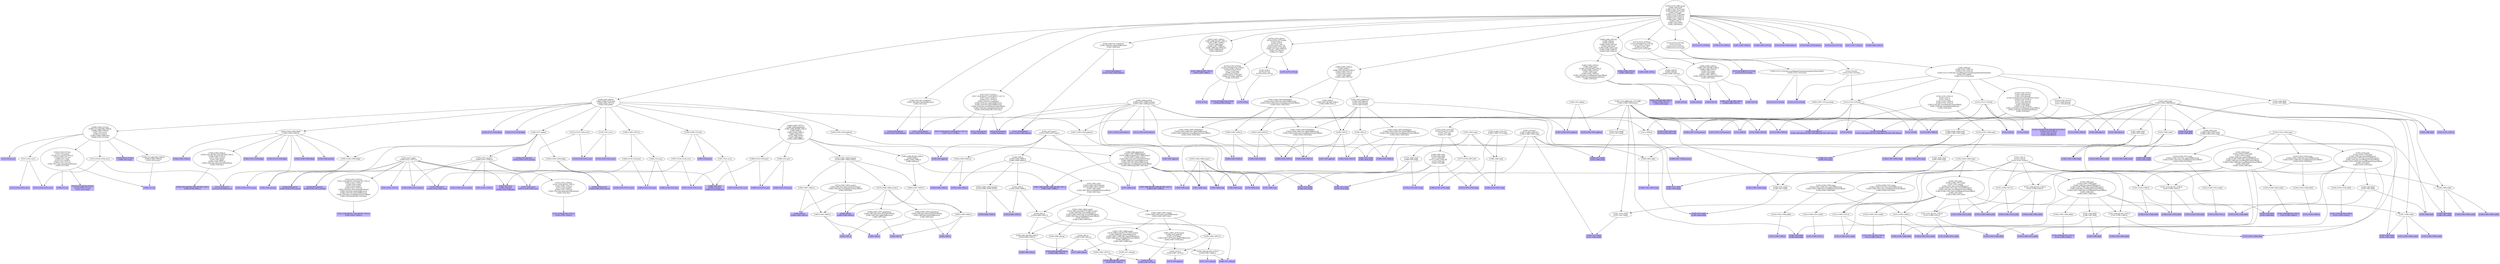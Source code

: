 digraph { 
1240 [shape=box,style=filled,color=".7 .3 1.0",label="[1551,1552,i][1551,1551,i]\n[1551,(1551,1552),i]"];
1241 [label="[1551,(1551,1554),i]\n[1551,1552,i][1551,1551,i]\n[1551,(1551,1552),i]\n[1271,1552,work2]\n[1264,(1551,1552),n]\n[1262,1552,this.alternativeNewPoint]\n[1262,1552,this]"];
1242 [shape=box,style=filled,color=".7 .3 1.0",label="[1540,1541,i][1540,1542,i][1540,1540,i]\n[1540,(1540,1541),i]"];
1243 [label="[1540,(1540,1544),i]\n[1540,1541,i][1540,1542,i][1540,1540,i]\n[1540,(1540,1541),i]\n[1271,1542,work2]\n[1267,1541,glag]\n[1264,(1540,1541),n]\n[1262,1542,this.alternativeNewPoint]\n[1262,1542,this]"];
1244 [shape=box,style=filled,color=".7 .3 1.0",label="[1521,1522,i][1521,1523,i][1521,1521,i]\n[1521,(1521,1522),i]"];
1245 [label="[1521,(1521,1527),i]\n[1521,1522,i][1521,1523,i][1521,1521,i]\n[1521,(1521,1522),i]\n[1520,1522,scale]\n[1270,1522,work1]\n[1264,(1521,1522),n]\n[1262,1523,this.alternativeNewPoint]\n[1262,1523,this.upperDifference]\n[1262,1523,this.lowerDifference]\n[1262,1522,this.trustRegionCenterOffset]\n[1262,1522,this][1262,1523,this]"];
1246 [shape=box,style=filled,color=".7 .3 1.0",label="[1508,1511,k]"];
1247 [shape=box,style=filled,color=".7 .3 1.0",label="[1510,1511,j][1510,1510,j]\n[1510,(1510,1511),j]\n[1511,1511,tmp]"];
1248 [shape=box,style=filled,color=".7 .3 1.0",label="[1508,1511,k]"];
1249 [label="[1510,(1510,1513),j]\n[1511,1513,tmp]\n[1510,1511,j][1510,1510,j]\n[1510,(1510,1511),j]\n[1509,1511,tmp]\n[1270,1511,work1]\n[1264,(1510,1511),n]\n[1262,1511,this.interpolationPoints]\n[1262,1511,this]"];
1250 [shape=box,style=filled,color=".7 .3 1.0",label="[1485,1497,i]"];
1251 [shape=box,style=filled,color=".7 .3 1.0",label="[1485,1497,i]"];
1252 [label="[1486,(1494,1497),glagValue]\n[1262,1497,this.alternativeNewPoint]\n[1262,1497,this.upperDifference]\n[1262,1497,this]"];
1253 [shape=box,style=filled,color=".7 .3 1.0",label="[1485,1495,i]"];
1254 [shape=box,style=filled,color=".7 .3 1.0",label="[1485,1495,i]"];
1255 [label="[1486,(1494,1495),glagValue]\n[1262,1495,this.alternativeNewPoint]\n[1262,1495,this.lowerDifference]\n[1262,1495,this]"];
1256 [shape=box,style=filled,color=".7 .3 1.0",label="[1485,1493,i]\n[1485,(1492,1493),i]"];
1257 [shape=box,style=filled,color=".7 .3 1.0",label="[1485,1493,i]\n[1485,(1492,1493),i]"];
1258 [label="[1270,(1492,1493),work1]\n[1262,1493,this.alternativeNewPoint]\n[1262,1493,this.trustRegionCenterOffset]\n[1262,1493,this]"];
1259 [shape=box,style=filled,color=".7 .3 1.0",label="[1308,1488,step]"];
1260 [shape=box,style=filled,color=".7 .3 1.0",label="[1361,1488,step]"];
1261 [shape=box,style=filled,color=".7 .3 1.0",label="[1369,1488,step]"];
1262 [shape=box,style=filled,color=".7 .3 1.0",label="[1379,1488,step]"];
1263 [shape=box,style=filled,color=".7 .3 1.0",label="[1391,1488,step]"];
1264 [shape=box,style=filled,color=".7 .3 1.0",label="[1396,1488,step]"];
1265 [shape=box,style=filled,color=".7 .3 1.0",label="[1457,1488,step]"];
1266 [shape=box,style=filled,color=".7 .3 1.0",label="[1485,1488,i][1485,1489,i][1485,1491,i]\n[1485,(1487,1488),i]"];
1267 [shape=box,style=filled,color=".7 .3 1.0",label="[1485,1488,i][1485,1489,i][1485,1491,i]\n[1485,(1487,1488),i]"];
1268 [label="[1486,1488,glagValue]\n[1433,(1487,1488),bigstp]\n[1270,1488,work1][1270,1489,work1]\n[1270,(1487,1488),work1]\n[1262,1491,this.alternativeNewPoint]\n[1262,1489,this.upperDifference]\n[1262,1491,this.lowerDifference]\n[1262,1489,this.trustRegionCenterOffset]\n[1262,1489,this][1262,1491,this]"];
1269 [shape=box,style=filled,color=".7 .3 1.0",label="[1459,1463,i][1459,1465,i]\n[1459,(1462,1463),i]"];
1270 [label="[1438,1466,wfixsq]"];
1271 [shape=box,style=filled,color=".7 .3 1.0",label="[1466,1471,wfixsq]"];
1272 [shape=box,style=filled,color=".7 .3 1.0",label="[1466,1466,wfixsq]"];
1273 [shape=box,style=filled,color=".7 .3 1.0",label="[1471,1466,wfixsq]"];
1274 [label="[1459,1463,i][1459,1465,i]\n[1459,(1462,1463),i]"];
1275 [label="[1461,(1462,1463),tmp2]\n[1270,1463,work1][1270,1465,work1]\n[1262,1463,this.lowerDifference]\n[1262,(1462,1463),this.lowerDifference]\n[1262,1463,this.trustRegionCenterOffset]\n[1262,1463,this]\n[1262,(1462,1463),this]"];
1276 [shape=box,style=filled,color=".7 .3 1.0",label="[1459,1468,i][1459,1470,i]\n[1459,(1467,1468),i]"];
1277 [label="[1438,1471,wfixsq]"];
1278 [shape=box,style=filled,color=".7 .3 1.0",label="[1471,1471,wfixsq]"];
1279 [label="[1459,1468,i][1459,1470,i]\n[1459,(1467,1468),i]"];
1280 [label="[1461,(1467,1468),tmp2]\n[1270,1468,work1][1270,1470,work1]\n[1262,1468,this.upperDifference]\n[1262,(1467,1468),this.upperDifference]\n[1262,1468,this.trustRegionCenterOffset]\n[1262,1468,this]\n[1262,(1467,1468),this]"];
1281 [shape=box,style=filled,color=".7 .3 1.0",label="[1459,1474,i]\n[1459,(1467,1474),i]"];
1282 [shape=box,style=filled,color=".7 .3 1.0",label="[1475,1475,ggfree]"];
1283 [label="[1459,1474,i]\n[1459,(1467,1474),i]"];
1284 [label="[1461,(1467,1474),tmp2]\n[1458,1475,ggfree]\n[1267,1474,glag]\n[1262,(1467,1474),this.upperDifference]\n[1262,(1467,1474),this]"];
1285 [label="[1459,(1462,1467),i]"];
1286 [label="[1459,(1462,1467),i]"];
1287 [label="[1461,(1462,1467),tmp2]\n[1262,(1462,1467),this.lowerDifference]\n[1262,(1462,1467),this]"];
1288 [label="[1459,1461,i]\n[1459,(1460,1461),i]"];
1289 [label="[1459,1461,i]\n[1459,(1460,1461),i]"];
1290 [label="[1457,1461,step]\n[1433,(1460,1461),bigstp]\n[1270,(1460,1461),work1]\n[1267,1461,glag]\n[1262,1461,this.trustRegionCenterOffset]\n[1262,1461,this]"];
1291 [shape=box,style=filled,color=".7 .3 1.0",label="[1440,(1443,1445),i]"];
1292 [shape=box,style=filled,color=".7 .3 1.0",label="[1440,(1443,1445),i]"];
1293 [label="[1441,(1443,1445),glagValue]\n[1262,(1443,1445),this.upperDifference]\n[1262,(1443,1445),this.trustRegionCenterOffset]\n[1262,(1443,1445),this]"];
1294 [shape=box,style=filled,color=".7 .3 1.0",label="[1440,(1443,1440),i]"];
1295 [shape=box,style=filled,color=".7 .3 1.0",label="[1440,(1443,1440),i]"];
1296 [label="[1441,(1443,1440),glagValue]\n[1262,(1443,1440),this.upperDifference]\n[1262,(1443,1440),this.trustRegionCenterOffset]\n[1262,(1443,1440),this]"];
1297 [label="[1440,(1443,1443),i]"];
1298 [label="[1440,(1443,1443),i]"];
1299 [label="[1441,(1443,1443),glagValue]\n[1262,(1443,1443),this.lowerDifference]\n[1262,(1443,1443),this.trustRegionCenterOffset]\n[1262,(1443,1443),this]"];
1300 [shape=box,style=filled,color=".7 .3 1.0",label="[1440,(1443,1445),i]"];
1301 [shape=box,style=filled,color=".7 .3 1.0",label="[1440,(1443,1445),i]"];
1302 [label="[1441,(1443,1445),glagValue]\n[1262,(1443,1445),this.lowerDifference]\n[1262,(1443,1445),this.trustRegionCenterOffset]\n[1262,(1443,1445),this]"];
1303 [shape=box,style=filled,color=".7 .3 1.0",label="[1310,1426,ibdsav]\n[1310,(1425,1426),ibdsav]"];
1304 [shape=box,style=filled,color=".7 .3 1.0",label="[1411,1426,ibdsav]\n[1411,(1425,1426),ibdsav]"];
1305 [label="[1262,1426,this.newPoint]\n[1262,1426,this.upperDifference]\n[1262,1426,this]"];
1306 [shape=box,style=filled,color=".7 .3 1.0",label="[1310,1423,ibdsav]\n[1310,(1422,1423),ibdsav]"];
1307 [shape=box,style=filled,color=".7 .3 1.0",label="[1411,1423,ibdsav]\n[1411,(1422,1423),ibdsav]"];
1308 [label="[1262,1423,this.newPoint]\n[1262,1423,this.lowerDifference]\n[1262,1423,this]"];
1309 [shape=box,style=filled,color=".7 .3 1.0",label="[1311,1418,stpsav]\n[1309,1418,ksav]"];
1310 [shape=box,style=filled,color=".7 .3 1.0",label="[1410,1418,stpsav]\n[1409,1418,ksav]"];
1311 [shape=box,style=filled,color=".7 .3 1.0",label="[1417,1418,i][1417,1419,i][1417,1417,i]\n[1417,(1417,1418),i]"];
1312 [label="[1417,(1417,1422),i]\n[1417,1418,i][1417,1419,i][1417,1417,i]\n[1417,(1417,1418),i]\n[1264,(1417,1418),n]\n[1262,1419,this.newPoint]\n[1262,1419,this.upperDifference]\n[1262,1419,this.lowerDifference]\n[1262,1418,this.trustRegionCenterOffset]\n[1262,1418,this.interpolationPoints]\n[1262,1418,this][1262,1419,this]"];
1313 [shape=box,style=filled,color=".7 .3 1.0",label="[1312,(1313,1314),k]"];
1314 [shape=box,style=filled,color=".7 .3 1.0",label="[1312,(1313,1314),k]"];
1315 [label="[1262,(1313,1314),this.trustRegionCenterInterpolationPointIndex]\n[1262,(1313,1314),this]"];
1316 [shape=box,style=filled,color=".7 .3 1.0",label="[1331,1346,i][1331,1347,i]\n[1331,(1345,1346),i]"];
1317 [label="[1324,(1345,1346),slbd]"];
1318 [shape=box,style=filled,color=".7 .3 1.0",label="[1335,(1345,1346),slbd]"];
1319 [shape=box,style=filled,color=".7 .3 1.0",label="[1346,1388,slbd]"];
1320 [shape=box,style=filled,color=".7 .3 1.0",label="[1346,1374,slbd]\n[1346,1366,slbd]"];
1321 [label="[1347,1362,ilbd]\n[1346,1361,slbd]"];
1322 [shape=box,style=filled,color=".7 .3 1.0",label="[1346,(1345,1346),slbd]"];
1323 [shape=box,style=filled,color=".7 .3 1.0",label="[1346,(1345,1349),slbd]"];
1324 [shape=box,style=filled,color=".7 .3 1.0",label="[1346,(1334,1335),slbd]"];
1325 [shape=box,style=filled,color=".7 .3 1.0",label="[1346,(1334,1338),slbd]"];
1326 [label="[1331,1346,i][1331,1347,i]\n[1331,(1345,1346),i]"];
1327 [label="[1332,1346,tmp]\n[1332,(1345,1346),tmp]\n[1262,1346,this.upperDifference]\n[1262,(1345,1346),this.upperDifference]\n[1262,1346,this.trustRegionCenterOffset]\n[1262,(1345,1346),this.trustRegionCenterOffset]\n[1262,1346,this]\n[1262,(1345,1346),this]"];
1328 [shape=box,style=filled,color=".7 .3 1.0",label="[1331,(1345,1349),i]"];
1329 [label="[1324,(1345,1349),slbd]"];
1330 [shape=box,style=filled,color=".7 .3 1.0",label="[1335,(1345,1349),slbd]"];
1331 [label="[1331,(1345,1349),i]"];
1332 [label="[1332,(1345,1349),tmp]\n[1262,(1345,1349),this.upperDifference]\n[1262,(1345,1349),this.trustRegionCenterOffset]\n[1262,(1345,1349),this]"];
1333 [shape=box,style=filled,color=".7 .3 1.0",label="[1331,1351,i][1331,1353,i]\n[1331,(1349,1351),i]"];
1334 [label="[1323,(1349,1351),subd]"];
1335 [shape=box,style=filled,color=".7 .3 1.0",label="[1340,(1349,1351),subd]"];
1336 [shape=box,style=filled,color=".7 .3 1.0",label="[1351,(1395,1395),subd]"];
1337 [shape=box,style=filled,color=".7 .3 1.0",label="[1351,(1395,1400),subd]"];
1338 [shape=box,style=filled,color=".7 .3 1.0",label="[1353,1393,iubd]\n[1351,1391,subd]"];
1339 [label="[1351,1389,subd]"];
1340 [shape=box,style=filled,color=".7 .3 1.0",label="[1353,1371,iubd]\n[1351,1369,subd]"];
1341 [label="[1351,1375,subd]\n[1351,1367,subd]"];
1342 [shape=box,style=filled,color=".7 .3 1.0",label="[1351,(1349,1351),subd]"];
1343 [shape=box,style=filled,color=".7 .3 1.0",label="[1351,(1349,1331),subd]"];
1344 [shape=box,style=filled,color=".7 .3 1.0",label="[1351,(1338,1340),subd]"];
1345 [shape=box,style=filled,color=".7 .3 1.0",label="[1351,(1338,1331),subd]"];
1346 [label="[1331,1351,i][1331,1353,i]\n[1331,(1349,1351),i]"];
1347 [label="[1332,1351,tmp]\n[1332,(1349,1351),tmp]\n[1327,1351,sumin]\n[1262,1351,this.lowerDifference]\n[1262,(1349,1351),this.lowerDifference]\n[1262,1351,this.trustRegionCenterOffset]\n[1262,(1349,1351),this.trustRegionCenterOffset]\n[1262,1351,this]\n[1262,(1349,1351),this]"];
1348 [shape=box,style=filled,color=".7 .3 1.0",label="[1331,(1349,1331),i]"];
1349 [label="[1323,(1349,1331),subd]"];
1350 [shape=box,style=filled,color=".7 .3 1.0",label="[1340,(1349,1331),subd]"];
1351 [label="[1331,(1349,1331),i]"];
1352 [label="[1332,(1349,1331),tmp]\n[1262,(1349,1331),this.lowerDifference]\n[1262,(1349,1331),this.trustRegionCenterOffset]\n[1262,(1349,1331),this]"];
1353 [shape=box,style=filled,color=".7 .3 1.0",label="[1331,1335,i][1331,1336,i]\n[1331,(1334,1335),i]"];
1354 [label="[1324,(1334,1335),slbd]"];
1355 [shape=box,style=filled,color=".7 .3 1.0",label="[1335,1388,slbd]"];
1356 [shape=box,style=filled,color=".7 .3 1.0",label="[1335,1374,slbd]\n[1335,1366,slbd]"];
1357 [label="[1336,1362,ilbd]\n[1335,1361,slbd]"];
1358 [shape=box,style=filled,color=".7 .3 1.0",label="[1335,(1334,1335),slbd]"];
1359 [shape=box,style=filled,color=".7 .3 1.0",label="[1335,(1334,1338),slbd]"];
1360 [label="[1331,1335,i][1331,1336,i]\n[1331,(1334,1335),i]"];
1361 [label="[1332,1335,tmp]\n[1332,(1334,1335),tmp]\n[1262,1335,this.lowerDifference]\n[1262,(1334,1335),this.lowerDifference]\n[1262,1335,this.trustRegionCenterOffset]\n[1262,(1334,1335),this.trustRegionCenterOffset]\n[1262,1335,this]\n[1262,(1334,1335),this]"];
1362 [shape=box,style=filled,color=".7 .3 1.0",label="[1331,(1334,1338),i]"];
1363 [label="[1324,(1334,1338),slbd]"];
1364 [label="[1331,(1334,1338),i]"];
1365 [label="[1332,(1334,1338),tmp]\n[1262,(1334,1338),this.lowerDifference]\n[1262,(1334,1338),this.trustRegionCenterOffset]\n[1262,(1334,1338),this]"];
1366 [shape=box,style=filled,color=".7 .3 1.0",label="[1331,1340,i][1331,1342,i]\n[1331,(1338,1340),i]"];
1367 [label="[1323,(1338,1340),subd]"];
1368 [shape=box,style=filled,color=".7 .3 1.0",label="[1340,(1395,1395),subd]"];
1369 [shape=box,style=filled,color=".7 .3 1.0",label="[1340,(1395,1400),subd]"];
1370 [shape=box,style=filled,color=".7 .3 1.0",label="[1342,1393,iubd]\n[1340,1391,subd]"];
1371 [label="[1340,1389,subd]"];
1372 [shape=box,style=filled,color=".7 .3 1.0",label="[1342,1371,iubd]\n[1340,1369,subd]"];
1373 [label="[1340,1375,subd]\n[1340,1367,subd]"];
1374 [shape=box,style=filled,color=".7 .3 1.0",label="[1340,(1338,1340),subd]"];
1375 [shape=box,style=filled,color=".7 .3 1.0",label="[1340,(1338,1331),subd]"];
1376 [label="[1331,1340,i][1331,1342,i]\n[1331,(1338,1340),i]"];
1377 [label="[1332,1340,tmp]\n[1332,(1338,1340),tmp]\n[1327,1340,sumin]\n[1262,1340,this.upperDifference]\n[1262,(1338,1340),this.upperDifference]\n[1262,1340,this.trustRegionCenterOffset]\n[1262,(1338,1340),this.trustRegionCenterOffset]\n[1262,1340,this]\n[1262,(1338,1340),this]"];
1378 [shape=box,style=filled,color=".7 .3 1.0",label="[1331,(1338,1331),i]"];
1379 [label="[1323,(1338,1331),subd]"];
1380 [label="[1331,(1338,1331),i]"];
1381 [label="[1332,(1338,1331),tmp]\n[1262,(1338,1331),this.upperDifference]\n[1262,(1338,1331),this.trustRegionCenterOffset]\n[1262,(1338,1331),this]"];
1382 [shape=box,style=filled,color=".7 .3 1.0",label="[1312,1332,k]"];
1383 [label="[1332,(1333,1334),tmp]"];
1384 [label="[1332,(1344,1345),tmp]"];
1385 [shape=box,style=filled,color=".7 .3 1.0",label="[1332,(1344,1331),tmp]"];
1386 [label="[1332,(1333,1344),tmp]"];
1387 [label="[1331,1331,i]\n[1331,1332,i]\n[1331,(1331,1332),i]"];
1388 [shape=box,style=filled,color=".7 .3 1.0",label="[1312,1332,k]"];
1389 [label="[1331,(1331,1361),i]\n[1331,1331,i]\n[1331,1332,i]\n[1331,(1331,1332),i]\n[1264,(1331,1332),n]\n[1262,1332,this.trustRegionCenterOffset]\n[1262,1332,this.interpolationPoints]\n[1262,1332,this]"];
1390 [shape=box,style=filled,color=".7 .3 1.0",label="[1312,1319,k]"];
1391 [shape=box,style=filled,color=".7 .3 1.0",label="[1320,1400,dderiv]"];
1392 [shape=box,style=filled,color=".7 .3 1.0",label="[1320,1373,dderiv]\n[1320,1365,dderiv][1320,1366,dderiv][1320,1367,dderiv]"];
1393 [shape=box,style=filled,color=".7 .3 1.0",label="[1318,1319,i][1318,1320,i][1318,1318,i]\n[1318,(1318,1319),i]\n[1321,1321,distsq]\n[1320,1320,dderiv]"];
1394 [shape=box,style=filled,color=".7 .3 1.0",label="[1312,1319,k]"];
1395 [label="[1318,(1318,1323),i]\n[1321,1405,distsq]\n[1321,1323,distsq]\n[1318,1319,i][1318,1320,i][1318,1318,i]\n[1318,(1318,1319),i]\n[1317,1321,distsq]\n[1316,1320,dderiv]\n[1267,1320,glag]\n[1264,(1318,1319),n]\n[1262,1319,this.trustRegionCenterOffset]\n[1262,1319,this.interpolationPoints]\n[1262,1319,this]"];
1396 [shape=box,style=filled,color=".7 .3 1.0",label="[1312,(1364,1365),k]"];
1397 [shape=box,style=filled,color=".7 .3 1.0",label="[1316,1373,dderiv]\n[1316,1365,dderiv][1316,1366,dderiv][1316,1367,dderiv]"];
1398 [shape=box,style=filled,color=".7 .3 1.0",label="[1326,1371,iubd]\n[1323,1369,subd]"];
1399 [label="[1323,1375,subd]\n[1323,1367,subd]"];
1400 [shape=box,style=filled,color=".7 .3 1.0",label="[1324,1374,slbd]\n[1324,1366,slbd]"];
1401 [shape=box,style=filled,color=".7 .3 1.0",label="[1366,(1378,1379),vlag]"];
1402 [shape=box,style=filled,color=".7 .3 1.0",label="[1370,(1378,1379),vlag]"];
1403 [shape=box,style=filled,color=".7 .3 1.0",label="[1381,1411,isbd]\n[1379,1410,step]"];
1404 [label="[1380,1406,vlag]\n[1379,1405,step]\n[1377,1380,d5]\n[1377,(1378,1379),d5]\n[1373,1379,d2]\n[1365,1379,diff]"];
1405 [shape=box,style=filled,color=".7 .3 1.0",label="[1366,(1378,1387),vlag]"];
1406 [shape=box,style=filled,color=".7 .3 1.0",label="[1370,(1378,1387),vlag]"];
1407 [label="[1377,(1378,1387),d5]"];
1408 [label="[1375,(1376,1377),d4]\n[1374,(1376,1377),d3]\n[1373,1377,d2]\n[1365,1377,diff]"];
1409 [shape=box,style=filled,color=".7 .3 1.0",label="[1371,1411,isbd]\n[1369,1410,step]"];
1410 [label="[1370,1406,vlag]\n[1369,1405,step]"];
1411 [label="[1367,1370,d1]\n[1367,(1368,1369),d1]\n[1366,(1368,1369),vlag]"];
1412 [label="[1366,1406,vlag]"];
1413 [label="[1367,(1368,1373),d1]\n[1366,(1368,1373),vlag]"];
1414 [shape=box,style=filled,color=".7 .3 1.0",label="[1375,(1376,1387),d4]\n[1374,(1376,1387),d3]"];
1415 [shape=box,style=filled,color=".7 .3 1.0",label="[1312,(1364,1365),k]"];
1416 [label="[1365,1374,diff][1365,1375,diff]\n[1262,(1364,1365),knew]"];
1417 [shape=box,style=filled,color=".7 .3 1.0",label="[1312,(1364,1388),k]"];
1418 [shape=box,style=filled,color=".7 .3 1.0",label="[1316,1400,dderiv]"];
1419 [shape=box,style=filled,color=".7 .3 1.0",label="[1323,(1395,1395),subd]"];
1420 [shape=box,style=filled,color=".7 .3 1.0",label="[1323,(1395,1400),subd]"];
1421 [shape=box,style=filled,color=".7 .3 1.0",label="[1326,1393,iubd]\n[1323,1391,subd]"];
1422 [label="[1323,1389,subd]"];
1423 [shape=box,style=filled,color=".7 .3 1.0",label="[1324,1388,slbd]"];
1424 [shape=box,style=filled,color=".7 .3 1.0",label="[1393,1411,isbd]\n[1391,1410,step]"];
1425 [shape=box,style=filled,color=".7 .3 1.0",label="[1392,(1395,1400),vlag]"];
1426 [label="[1392,1400,vlag]\n[1391,1405,step]"];
1427 [shape=box,style=filled,color=".7 .3 1.0",label="[1392,(1395,1396),vlag]"];
1428 [label="[1389,1392,tmp]\n[1389,(1390,1391),tmp]\n[1388,(1390,1391),vlag]"];
1429 [shape=box,style=filled,color=".7 .3 1.0",label="[1388,(1395,1400),vlag]"];
1430 [label="[1388,1400,vlag]"];
1431 [shape=box,style=filled,color=".7 .3 1.0",label="[1388,(1395,1396),vlag]"];
1432 [label="[1389,(1390,1395),tmp]\n[1388,(1390,1395),vlag]"];
1433 [shape=box,style=filled,color=".7 .3 1.0",label="[1398,1411,isbd]\n[1396,1410,step]"];
1434 [label="[1397,1400,vlag]\n[1396,1405,step]"];
1435 [shape=box,style=filled,color=".7 .3 1.0",label="[1312,(1364,1388),k]"];
1436 [label="[1400,1406,vlag]\n[1262,(1364,1388),knew]"];
1437 [shape=box,style=filled,color=".7 .3 1.0",label="[1312,1409,k]"];
1438 [shape=box,style=filled,color=".7 .3 1.0",label="[1362,1411,isbd]\n[1361,1410,step]"];
1439 [shape=box,style=filled,color=".7 .3 1.0",label="[1408,(1407,1408),presav]"];
1440 [shape=box,style=filled,color=".7 .3 1.0",label="[1408,(1407,1312),presav]"];
1441 [shape=box,style=filled,color=".7 .3 1.0",label="[1411,(1422,1425),ibdsav]"];
1442 [shape=box,style=filled,color=".7 .3 1.0",label="[1411,(1425,1433),ibdsav]"];
1443 [label="[1312,1409,k]"];
1444 [label="[1406,1408,predsq]\n[1406,(1407,1408),predsq]\n[1307,(1407,1408),presav]"];
1445 [shape=box,style=filled,color=".7 .3 1.0",label="[1307,(1407,1312),presav]"];
1446 [label="[1312,(1313,1316),k]"];
1447 [label="[1318,(1318,1323),i]\n[1317,1405,distsq]\n[1317,1323,distsq]"];
1448 [shape=box,style=filled,color=".7 .3 1.0",label="[1331,(1331,1361),i]"];
1449 [label="[1325,1362,ilbd]\n[1324,1361,slbd]"];
1450 [label="[1361,1405,step]"];
1451 [label="[1406,(1407,1312),predsq]"];
1452 [label="[1312,(1313,1316),k]"];
1453 [label="[1283,1406,ha]\n[1264,(1331,1361),n]\n[1264,(1318,1323),n]\n[1262,(1313,1316),this.trustRegionCenterInterpolationPointIndex]\n[1262,1323,adelt]\n[1262,(1313,1316),this]"];
1454 [shape=box,style=filled,color=".7 .3 1.0",label="[1290,1297,k]"];
1455 [shape=box,style=filled,color=".7 .3 1.0",label="[1296,1297,i][1296,1296,i]\n[1296,(1296,1297),i]"];
1456 [shape=box,style=filled,color=".7 .3 1.0",label="[1290,1297,k]"];
1457 [label="[1296,(1296,1290),i]\n[1296,1297,i][1296,1296,i]\n[1296,(1296,1297),i]\n[1295,1297,tmp]\n[1267,1297,glag]\n[1264,(1296,1297),n]\n[1262,1297,this.interpolationPoints]\n[1262,1297,this]"];
1458 [shape=box,style=filled,color=".7 .3 1.0",label="[1290,1293,k]"];
1459 [shape=box,style=filled,color=".7 .3 1.0",label="[1292,1293,j][1292,1292,j]\n[1292,(1292,1293),j]\n[1293,1293,tmp]"];
1460 [shape=box,style=filled,color=".7 .3 1.0",label="[1290,1293,k]"];
1461 [label="[1292,(1292,1295),j]\n[1293,1295,tmp]\n[1292,1293,j][1292,1292,j]\n[1292,(1292,1293),j]\n[1291,1293,tmp]\n[1264,(1292,1293),n]\n[1262,1293,this.trustRegionCenterOffset]\n[1262,1293,this.interpolationPoints]\n[1262,1293,this]"];
1462 [shape=box,style=filled,color=".7 .3 1.0",label="[1287,1288,i][1287,1287,i]\n[1287,(1287,1288),i]"];
1463 [label="[1287,(1287,1290),i]\n[1287,1288,i][1287,1287,i]\n[1287,(1287,1288),i]\n[1267,1288,glag]\n[1264,(1287,1288),n]\n[1262,1288,this.bMatrix]\n[1262,1288,knew]\n[1262,1288,this]"];
1464 [shape=box,style=filled,color=".7 .3 1.0",label="[1276,1279,j]"];
1465 [shape=box,style=filled,color=".7 .3 1.0",label="[1278,1279,k][1278,1278,k]\n[1278,(1278,1279),k]"];
1466 [shape=box,style=filled,color=".7 .3 1.0",label="[1276,1279,j]"];
1467 [label="[1278,(1278,1276),k]\n[1278,1279,k][1278,1278,k]\n[1278,(1278,1279),k]\n[1277,1279,tmp]\n[1268,1279,hcol]\n[1265,(1278,1279),npt]\n[1262,1279,this.zMatrix]\n[1262,1279,this]"];
1468 [shape=box,style=filled,color=".7 .3 1.0",label="[1278,(1278,1276),k]"];
1469 [label="[1276,1276,j]\n[1276,1277,j]\n[1276,(1276,1277),j]"];
1470 [label="[1276,(1276,1282),j]\n[1276,(1276,1277),max]\n[1276,1276,j]\n[1276,1277,j]\n[1276,(1276,1277),j]\n[1265,(1278,1276),npt]\n[1262,1277,this.zMatrix]\n[1262,1277,knew]\n[1262,1277,this]"];
1471 [label="[1485,(1492,1494),i]"];
1472 [label="[1485,(1492,1494),i]"];
1473 [label="[1270,(1492,1494),work1]"];
1474 [label="[1485,(1487,1492),i]"];
1475 [label="[1485,(1487,1492),i]"];
1476 [label="[1433,(1487,1492),bigstp]\n[1270,(1487,1492),work1]"];
1477 [shape=box,style=filled,color=".7 .3 1.0",label="[1499,1527,gw]\n[1499,1520,gw]\n[1499,(1518,1520),gw]"];
1478 [shape=box,style=filled,color=".7 .3 1.0",label="[1499,(1518,1531),gw]"];
1479 [label="[1499,(1518,1518),gw]"];
1480 [shape=box,style=filled,color=".7 .3 1.0",label="[1499,(1518,1531),gw]"];
1481 [label="[1499,1531,gw]"];
1482 [label="[1485,1499,i][1485,1485,i]\n[1485,1486,i]\n[1485,(1485,1486),i]\n[1499,1499,gw]"];
1483 [label="[1485,(1485,1507),i]\n[1486,1499,glagValue]\n[1485,1499,i][1485,1485,i]\n[1485,1486,i]\n[1485,(1485,1486),i]\n[1484,1499,gw]\n[1270,1499,work1]\n[1267,1486,glag]\n[1264,(1485,1486),n]"];
1484 [shape=box,style=filled,color=".7 .3 1.0",label="[1436,1554,csave]\n[1436,(1550,1551),csave]"];
1485 [shape=box,style=filled,color=".7 .3 1.0",label="[1528,(1550,1551),cauchy]"];
1486 [shape=box,style=filled,color=".7 .3 1.0",label="[1532,(1550,1551),cauchy]"];
1487 [shape=box,style=filled,color=".7 .3 1.0",label="[1544,1554,csave]\n[1544,(1550,1551),csave]"];
1488 [shape=box,style=filled,color=".7 .3 1.0",label="[1551,(1551,1554),i]"];
1489 [label="[1554,1557,cauchy]\n[1264,(1551,1554),n]"];
1490 [shape=box,style=filled,color=".7 .3 1.0",label="[1528,1544,cauchy]"];
1491 [shape=box,style=filled,color=".7 .3 1.0",label="[1532,1544,cauchy]"];
1492 [shape=box,style=filled,color=".7 .3 1.0",label="[1540,(1540,1544),i]"];
1493 [shape=box,style=filled,color=".7 .3 1.0",label="[1544,(1550,1557),csave]"];
1494 [shape=box,style=filled,color=".7 .3 1.0",label="[1545,(1515,1516),iflag]"];
1495 [shape=box,style=filled,color=".7 .3 1.0",label="[1545,(1515,1518),iflag]"];
1496 [shape=box,style=filled,color=".7 .3 1.0",label="[1545,(1539,1540),iflag]"];
1497 [label="[1545,(1539,1550),iflag]"];
1498 [label="[1434,(1539,1540),iflag]\n[1264,(1540,1544),n]"];
1499 [shape=box,style=filled,color=".7 .3 1.0",label="[1484,1527,gw]\n[1484,1520,gw]\n[1484,(1518,1520),gw]"];
1500 [shape=box,style=filled,color=".7 .3 1.0",label="[1507,1520,curv]\n[1507,(1518,1520),curv]"];
1501 [shape=box,style=filled,color=".7 .3 1.0",label="[1513,1520,curv]\n[1513,(1518,1520),curv]"];
1502 [shape=box,style=filled,color=".7 .3 1.0",label="[1516,1520,curv]\n[1516,(1518,1520),curv]"];
1503 [shape=box,style=filled,color=".7 .3 1.0",label="[1521,(1521,1527),i]"];
1504 [shape=box,style=filled,color=".7 .3 1.0",label="[1528,1557,cauchy]\n[1528,(1550,1557),cauchy]"];
1505 [label="[1520,1527,scale]\n[1264,(1521,1527),n]"];
1506 [shape=box,style=filled,color=".7 .3 1.0",label="[1510,(1510,1513),j]\n[1509,1513,tmp]"];
1507 [shape=box,style=filled,color=".7 .3 1.0",label="[1513,(1518,1531),curv]"];
1508 [label="[1513,(1518,1518),curv]"];
1509 [shape=box,style=filled,color=".7 .3 1.0",label="[1513,(1518,1531),curv]"];
1510 [label="[1513,1531,curv]"];
1511 [shape=box,style=filled,color=".7 .3 1.0",label="[1513,1516,curv]"];
1512 [label="[1508,1513,k][1508,1508,k]\n[1508,(1508,1509),k]\n[1513,1513,curv]"];
1513 [label="[1508,(1508,1515),k]\n[1508,1513,k][1508,1508,k]\n[1508,(1508,1509),k]\n[1507,1513,curv]\n[1268,1513,hcol]\n[1265,(1508,1509),npt]\n[1264,(1510,1513),n]"];
1514 [shape=box,style=filled,color=".7 .3 1.0",label="[1459,(1460,1459),i]"];
1515 [shape=box,style=filled,color=".7 .3 1.0",label="[1459,(1460,1459),i]"];
1516 [label="[1433,(1460,1459),bigstp]\n[1270,(1460,1459),work1]"];
1517 [label="[1459,1459,i]\n[1459,(1459,1460),i]"];
1518 [shape=box,style=filled,color=".7 .3 1.0",label="[1459,(1459,1484),i]"];
1519 [label="[1459,1459,i]\n[1459,(1459,1460),i]\n[1264,(1459,1460),n]"];
1520 [shape=box,style=filled,color=".7 .3 1.0",label="[1459,(1459,1484),i]"];
1521 [label="[1264,(1459,1484),n]"];
1522 [shape=box,style=filled,color=".7 .3 1.0",label="[1436,(1550,1557),csave]"];
1523 [label="[1434,(1539,1550),iflag]"];
1524 [shape=box,style=filled,color=".7 .3 1.0",label="[1532,1557,cauchy]\n[1532,(1550,1557),cauchy]"];
1525 [label="[1282,1557,alpha]"];
1526 [shape=box,style=filled,color=".7 .3 1.0",label="[1434,(1515,1516),iflag]"];
1527 [shape=box,style=filled,color=".7 .3 1.0",label="[1434,(1515,1518),iflag]"];
1528 [shape=box,style=filled,color=".7 .3 1.0",label="[1439,1457,ggfree]"];
1529 [label="[1439,(1450,1455),ggfree]"];
1530 [shape=box,style=filled,color=".7 .3 1.0",label="[1447,1457,ggfree]"];
1531 [label="[1447,(1450,1455),ggfree]"];
1532 [label="[1455,1457,tmp1]\n[1455,(1456,1457),tmp1]"];
1533 [label="[1455,(1456,1484),tmp1]"];
1534 [shape=box,style=filled,color=".7 .3 1.0",label="[1484,(1518,1531),gw]"];
1535 [label="[1484,(1518,1518),gw]"];
1536 [shape=box,style=filled,color=".7 .3 1.0",label="[1484,(1518,1531),gw]"];
1537 [label="[1484,1531,gw]"];
1538 [label="[1485,(1485,1507),i]"];
1539 [shape=box,style=filled,color=".7 .3 1.0",label="[1507,(1518,1531),curv]"];
1540 [label="[1507,(1518,1518),curv]"];
1541 [shape=box,style=filled,color=".7 .3 1.0",label="[1507,(1518,1531),curv]"];
1542 [label="[1507,1531,curv]"];
1543 [shape=box,style=filled,color=".7 .3 1.0",label="[1507,1516,curv]"];
1544 [label="[1508,(1508,1515),k]"];
1545 [shape=box,style=filled,color=".7 .3 1.0",label="[1516,(1518,1531),curv]"];
1546 [label="[1516,(1518,1518),curv]"];
1547 [shape=box,style=filled,color=".7 .3 1.0",label="[1516,(1518,1531),curv]"];
1548 [label="[1516,1531,curv]"];
1549 [label="[1438,1455,wfixsq]\n[1265,(1508,1515),npt]\n[1264,(1485,1507),n]\n[1262,1455,adelt]"];
1550 [label="[1440,1445,i]"];
1551 [shape=box,style=filled,color=".7 .3 1.0",label="[1447,(1450,1451),ggfree]"];
1552 [shape=box,style=filled,color=".7 .3 1.0",label="[1447,1447,ggfree]"];
1553 [label="[1440,1445,i]"];
1554 [label="[1441,1447,glagValue]\n[1439,1447,ggfree]\n[1433,1445,bigstp]\n[1270,1445,work1]"];
1555 [label="[1440,1440,i]\n[1440,1441,i][1440,1442,i]\n[1440,(1440,1441),i]"];
1556 [label="[1440,(1440,1450),i]\n[1440,1440,i]\n[1440,1441,i][1440,1442,i]\n[1440,(1440,1441),i]\n[1270,1442,work1]\n[1267,1441,glag]\n[1264,(1440,1441),n]"];
1557 [shape=box,style=filled,color=".7 .3 1.0",label="[1292,(1292,1295),j]\n[1291,1295,tmp]"];
1558 [shape=box,style=filled,color=".7 .3 1.0",label="[1296,(1296,1290),i]"];
1559 [label="[1290,1290,k]\n[1290,1295,k]\n[1290,(1290,1291),k]"];
1560 [label="[1290,(1290,1307),k]\n[1290,1290,k]\n[1290,1295,k]\n[1290,(1290,1291),k]\n[1268,1295,hcol]\n[1265,(1290,1291),npt]\n[1264,(1296,1290),n]\n[1264,(1292,1295),n]"];
1561 [shape=box,style=filled,color=".7 .3 1.0",label="[1273,1274,k][1273,1273,k]\n[1273,(1273,1274),k]"];
1562 [label="[1273,(1273,1276),k]\n[1273,1274,k][1273,1273,k]\n[1273,(1273,1274),k]\n[1268,1274,hcol]\n[1265,(1273,1274),npt]"];
1563 [label="[1312,1312,k]\n[1312,(1312,1313),k]"];
1564 [label="[1312,(1312,1417),k]\n[1312,1312,k]\n[1312,(1312,1313),k]\n[1265,(1312,1313),npt]"];
1565 [shape=box,style=filled,color=".7 .3 1.0",label="[1273,(1273,1276),k]"];
1566 [shape=box,style=filled,color=".7 .3 1.0",label="[1276,(1276,1282),j]"];
1567 [shape=box,style=filled,color=".7 .3 1.0",label="[1439,(1450,1451),ggfree]"];
1568 [label="[1282,1451,alpha]"];
1569 [shape=box,style=filled,color=".7 .3 1.0",label="[1287,(1287,1290),i]"];
1570 [shape=box,style=filled,color=".7 .3 1.0",label="[1290,(1290,1307),k]"];
1571 [shape=box,style=filled,color=".7 .3 1.0",label="[1310,(1422,1425),ibdsav]"];
1572 [shape=box,style=filled,color=".7 .3 1.0",label="[1310,(1425,1433),ibdsav]"];
1573 [shape=box,style=filled,color=".7 .3 1.0",label="[1312,(1312,1417),k]"];
1574 [shape=box,style=filled,color=".7 .3 1.0",label="[1417,(1417,1422),i]"];
1575 [shape=box,style=filled,color=".7 .3 1.0",label="[1440,(1440,1450),i]"];
1576 [label="[1276,(1276,1282),max]\n[1268,1282,hcol]\n[1265,(1312,1417),npt]\n[1265,(1290,1307),npt]\n[1265,1276,npt]\n[1265,(1273,1276),npt]\n[1264,(1440,1450),n]\n[1264,(1417,1422),n]\n[1264,(1287,1290),n]\n[1264,1276,n]\n[1262,1433,adelt]\n[1262,1282,knew]"];
1241 -> 1240;
1243 -> 1242;
1245 -> 1244;
1249 -> 1246;
1249 -> 1247;
1249 -> 1248;
1252 -> 1250;
1252 -> 1251;
1255 -> 1253;
1255 -> 1254;
1258 -> 1256;
1258 -> 1257;
1268 -> 1259;
1268 -> 1260;
1268 -> 1261;
1268 -> 1262;
1268 -> 1263;
1268 -> 1264;
1268 -> 1265;
1268 -> 1266;
1268 -> 1267;
1270 -> 1269;
1274 -> 1272;
1274 -> 1273;
1275 -> 1270;
1275 -> 1271;
1275 -> 1274;
1277 -> 1276;
1279 -> 1271;
1279 -> 1278;
1280 -> 1273;
1280 -> 1277;
1280 -> 1279;
1283 -> 1282;
1284 -> 1281;
1284 -> 1283;
1285 -> 1276;
1285 -> 1281;
1286 -> 1279;
1286 -> 1283;
1287 -> 1280;
1287 -> 1284;
1287 -> 1286;
1288 -> 1269;
1288 -> 1285;
1289 -> 1274;
1289 -> 1286;
1290 -> 1275;
1290 -> 1287;
1290 -> 1289;
1293 -> 1291;
1293 -> 1292;
1296 -> 1294;
1296 -> 1295;
1297 -> 1291;
1297 -> 1294;
1298 -> 1292;
1298 -> 1295;
1299 -> 1293;
1299 -> 1296;
1299 -> 1297;
1299 -> 1298;
1302 -> 1300;
1302 -> 1301;
1305 -> 1303;
1305 -> 1304;
1308 -> 1306;
1308 -> 1307;
1312 -> 1309;
1312 -> 1310;
1312 -> 1311;
1315 -> 1313;
1315 -> 1314;
1317 -> 1316;
1321 -> 1319;
1321 -> 1320;
1326 -> 1318;
1326 -> 1322;
1327 -> 1317;
1327 -> 1321;
1327 -> 1323;
1327 -> 1324;
1327 -> 1325;
1327 -> 1326;
1329 -> 1328;
1331 -> 1323;
1331 -> 1330;
1332 -> 1329;
1332 -> 1331;
1334 -> 1333;
1339 -> 1336;
1339 -> 1337;
1339 -> 1338;
1341 -> 1340;
1346 -> 1335;
1346 -> 1342;
1347 -> 1334;
1347 -> 1339;
1347 -> 1341;
1347 -> 1343;
1347 -> 1344;
1347 -> 1345;
1347 -> 1346;
1349 -> 1348;
1351 -> 1343;
1351 -> 1350;
1352 -> 1349;
1352 -> 1351;
1354 -> 1353;
1357 -> 1355;
1357 -> 1356;
1360 -> 1324;
1360 -> 1358;
1361 -> 1318;
1361 -> 1330;
1361 -> 1354;
1361 -> 1357;
1361 -> 1359;
1361 -> 1360;
1363 -> 1362;
1364 -> 1325;
1364 -> 1359;
1365 -> 1363;
1365 -> 1364;
1367 -> 1366;
1371 -> 1368;
1371 -> 1369;
1371 -> 1370;
1373 -> 1372;
1376 -> 1344;
1376 -> 1374;
1377 -> 1335;
1377 -> 1350;
1377 -> 1367;
1377 -> 1371;
1377 -> 1373;
1377 -> 1375;
1377 -> 1376;
1379 -> 1378;
1380 -> 1345;
1380 -> 1375;
1381 -> 1379;
1381 -> 1380;
1383 -> 1361;
1383 -> 1365;
1383 -> 1377;
1383 -> 1381;
1384 -> 1327;
1384 -> 1332;
1384 -> 1347;
1384 -> 1352;
1386 -> 1384;
1386 -> 1385;
1387 -> 1326;
1387 -> 1331;
1387 -> 1346;
1387 -> 1351;
1387 -> 1360;
1387 -> 1364;
1387 -> 1376;
1387 -> 1380;
1389 -> 1382;
1389 -> 1386;
1389 -> 1388;
1395 -> 1390;
1395 -> 1391;
1395 -> 1392;
1395 -> 1393;
1395 -> 1394;
1399 -> 1398;
1404 -> 1262;
1404 -> 1401;
1404 -> 1402;
1404 -> 1403;
1407 -> 1405;
1407 -> 1406;
1408 -> 1404;
1408 -> 1407;
1410 -> 1261;
1410 -> 1406;
1410 -> 1409;
1411 -> 1340;
1411 -> 1372;
1411 -> 1398;
1411 -> 1402;
1411 -> 1410;
1412 -> 1405;
1413 -> 1401;
1413 -> 1412;
1416 -> 1320;
1416 -> 1341;
1416 -> 1356;
1416 -> 1373;
1416 -> 1392;
1416 -> 1396;
1416 -> 1397;
1416 -> 1399;
1416 -> 1400;
1416 -> 1408;
1416 -> 1414;
1416 -> 1415;
1422 -> 1419;
1422 -> 1420;
1422 -> 1421;
1426 -> 1263;
1426 -> 1424;
1426 -> 1425;
1428 -> 1338;
1428 -> 1370;
1428 -> 1421;
1428 -> 1426;
1428 -> 1427;
1430 -> 1429;
1432 -> 1430;
1432 -> 1431;
1434 -> 1264;
1434 -> 1427;
1434 -> 1431;
1434 -> 1433;
1436 -> 1319;
1436 -> 1339;
1436 -> 1355;
1436 -> 1371;
1436 -> 1391;
1436 -> 1417;
1436 -> 1418;
1436 -> 1422;
1436 -> 1423;
1436 -> 1428;
1436 -> 1432;
1436 -> 1434;
1436 -> 1435;
1443 -> 1439;
1444 -> 1304;
1444 -> 1307;
1444 -> 1310;
1444 -> 1403;
1444 -> 1409;
1444 -> 1424;
1444 -> 1433;
1444 -> 1437;
1444 -> 1438;
1444 -> 1440;
1444 -> 1441;
1444 -> 1442;
1444 -> 1443;
1446 -> 1382;
1446 -> 1390;
1446 -> 1396;
1446 -> 1417;
1446 -> 1437;
1447 -> 1397;
1447 -> 1418;
1449 -> 1400;
1449 -> 1423;
1449 -> 1448;
1450 -> 1260;
1450 -> 1412;
1450 -> 1430;
1450 -> 1438;
1451 -> 1440;
1451 -> 1445;
1452 -> 1388;
1452 -> 1394;
1452 -> 1415;
1452 -> 1435;
1452 -> 1440;
1452 -> 1443;
1453 -> 1389;
1453 -> 1395;
1453 -> 1446;
1453 -> 1447;
1453 -> 1449;
1453 -> 1451;
1453 -> 1452;
1457 -> 1454;
1457 -> 1455;
1457 -> 1456;
1461 -> 1458;
1461 -> 1459;
1461 -> 1460;
1463 -> 1462;
1467 -> 1464;
1467 -> 1465;
1467 -> 1466;
1469 -> 1466;
1470 -> 1467;
1470 -> 1468;
1470 -> 1469;
1471 -> 1250;
1471 -> 1253;
1472 -> 1251;
1472 -> 1254;
1473 -> 1252;
1473 -> 1255;
1473 -> 1471;
1473 -> 1472;
1474 -> 1256;
1474 -> 1471;
1475 -> 1257;
1475 -> 1472;
1476 -> 1258;
1476 -> 1473;
1476 -> 1474;
1476 -> 1475;
1479 -> 1477;
1479 -> 1478;
1481 -> 1478;
1481 -> 1480;
1482 -> 1267;
1482 -> 1475;
1483 -> 1268;
1483 -> 1476;
1483 -> 1479;
1483 -> 1481;
1483 -> 1482;
1489 -> 1241;
1489 -> 1484;
1489 -> 1485;
1489 -> 1486;
1489 -> 1487;
1489 -> 1488;
1497 -> 1487;
1497 -> 1493;
1498 -> 1243;
1498 -> 1490;
1498 -> 1491;
1498 -> 1492;
1498 -> 1494;
1498 -> 1495;
1498 -> 1496;
1498 -> 1497;
1505 -> 1245;
1505 -> 1477;
1505 -> 1485;
1505 -> 1490;
1505 -> 1499;
1505 -> 1500;
1505 -> 1501;
1505 -> 1502;
1505 -> 1503;
1505 -> 1504;
1508 -> 1501;
1508 -> 1507;
1510 -> 1507;
1510 -> 1509;
1512 -> 1248;
1513 -> 1249;
1513 -> 1506;
1513 -> 1508;
1513 -> 1510;
1513 -> 1511;
1513 -> 1512;
1516 -> 1514;
1516 -> 1515;
1517 -> 1289;
1517 -> 1515;
1519 -> 1290;
1519 -> 1516;
1519 -> 1517;
1519 -> 1518;
1521 -> 1518;
1521 -> 1520;
1523 -> 1484;
1523 -> 1522;
1525 -> 1489;
1525 -> 1497;
1525 -> 1504;
1525 -> 1523;
1525 -> 1524;
1529 -> 1528;
1531 -> 1530;
1532 -> 1265;
1532 -> 1519;
1532 -> 1521;
1532 -> 1528;
1532 -> 1530;
1533 -> 1259;
1533 -> 1260;
1533 -> 1261;
1533 -> 1262;
1533 -> 1263;
1533 -> 1264;
1535 -> 1499;
1535 -> 1534;
1537 -> 1534;
1537 -> 1536;
1538 -> 1535;
1538 -> 1537;
1540 -> 1500;
1540 -> 1539;
1542 -> 1539;
1542 -> 1541;
1544 -> 1540;
1544 -> 1542;
1544 -> 1543;
1546 -> 1502;
1546 -> 1545;
1548 -> 1545;
1548 -> 1547;
1549 -> 1483;
1549 -> 1498;
1549 -> 1513;
1549 -> 1525;
1549 -> 1526;
1549 -> 1527;
1549 -> 1529;
1549 -> 1531;
1549 -> 1538;
1549 -> 1544;
1549 -> 1546;
1549 -> 1548;
1550 -> 1291;
1550 -> 1300;
1553 -> 1292;
1553 -> 1301;
1553 -> 1552;
1554 -> 1293;
1554 -> 1302;
1554 -> 1531;
1554 -> 1550;
1554 -> 1551;
1554 -> 1553;
1555 -> 1298;
1555 -> 1553;
1556 -> 1299;
1556 -> 1554;
1556 -> 1555;
1559 -> 1456;
1559 -> 1460;
1560 -> 1457;
1560 -> 1461;
1560 -> 1557;
1560 -> 1558;
1560 -> 1559;
1562 -> 1561;
1563 -> 1314;
1563 -> 1452;
1564 -> 1315;
1564 -> 1453;
1564 -> 1563;
1568 -> 1551;
1568 -> 1567;
1576 -> 1305;
1576 -> 1308;
1576 -> 1312;
1576 -> 1463;
1576 -> 1470;
1576 -> 1549;
1576 -> 1556;
1576 -> 1560;
1576 -> 1562;
1576 -> 1564;
1576 -> 1565;
1576 -> 1566;
1576 -> 1569;
1576 -> 1570;
1576 -> 1571;
1576 -> 1572;
1576 -> 1573;
1576 -> 1574;
1576 -> 1575;
}